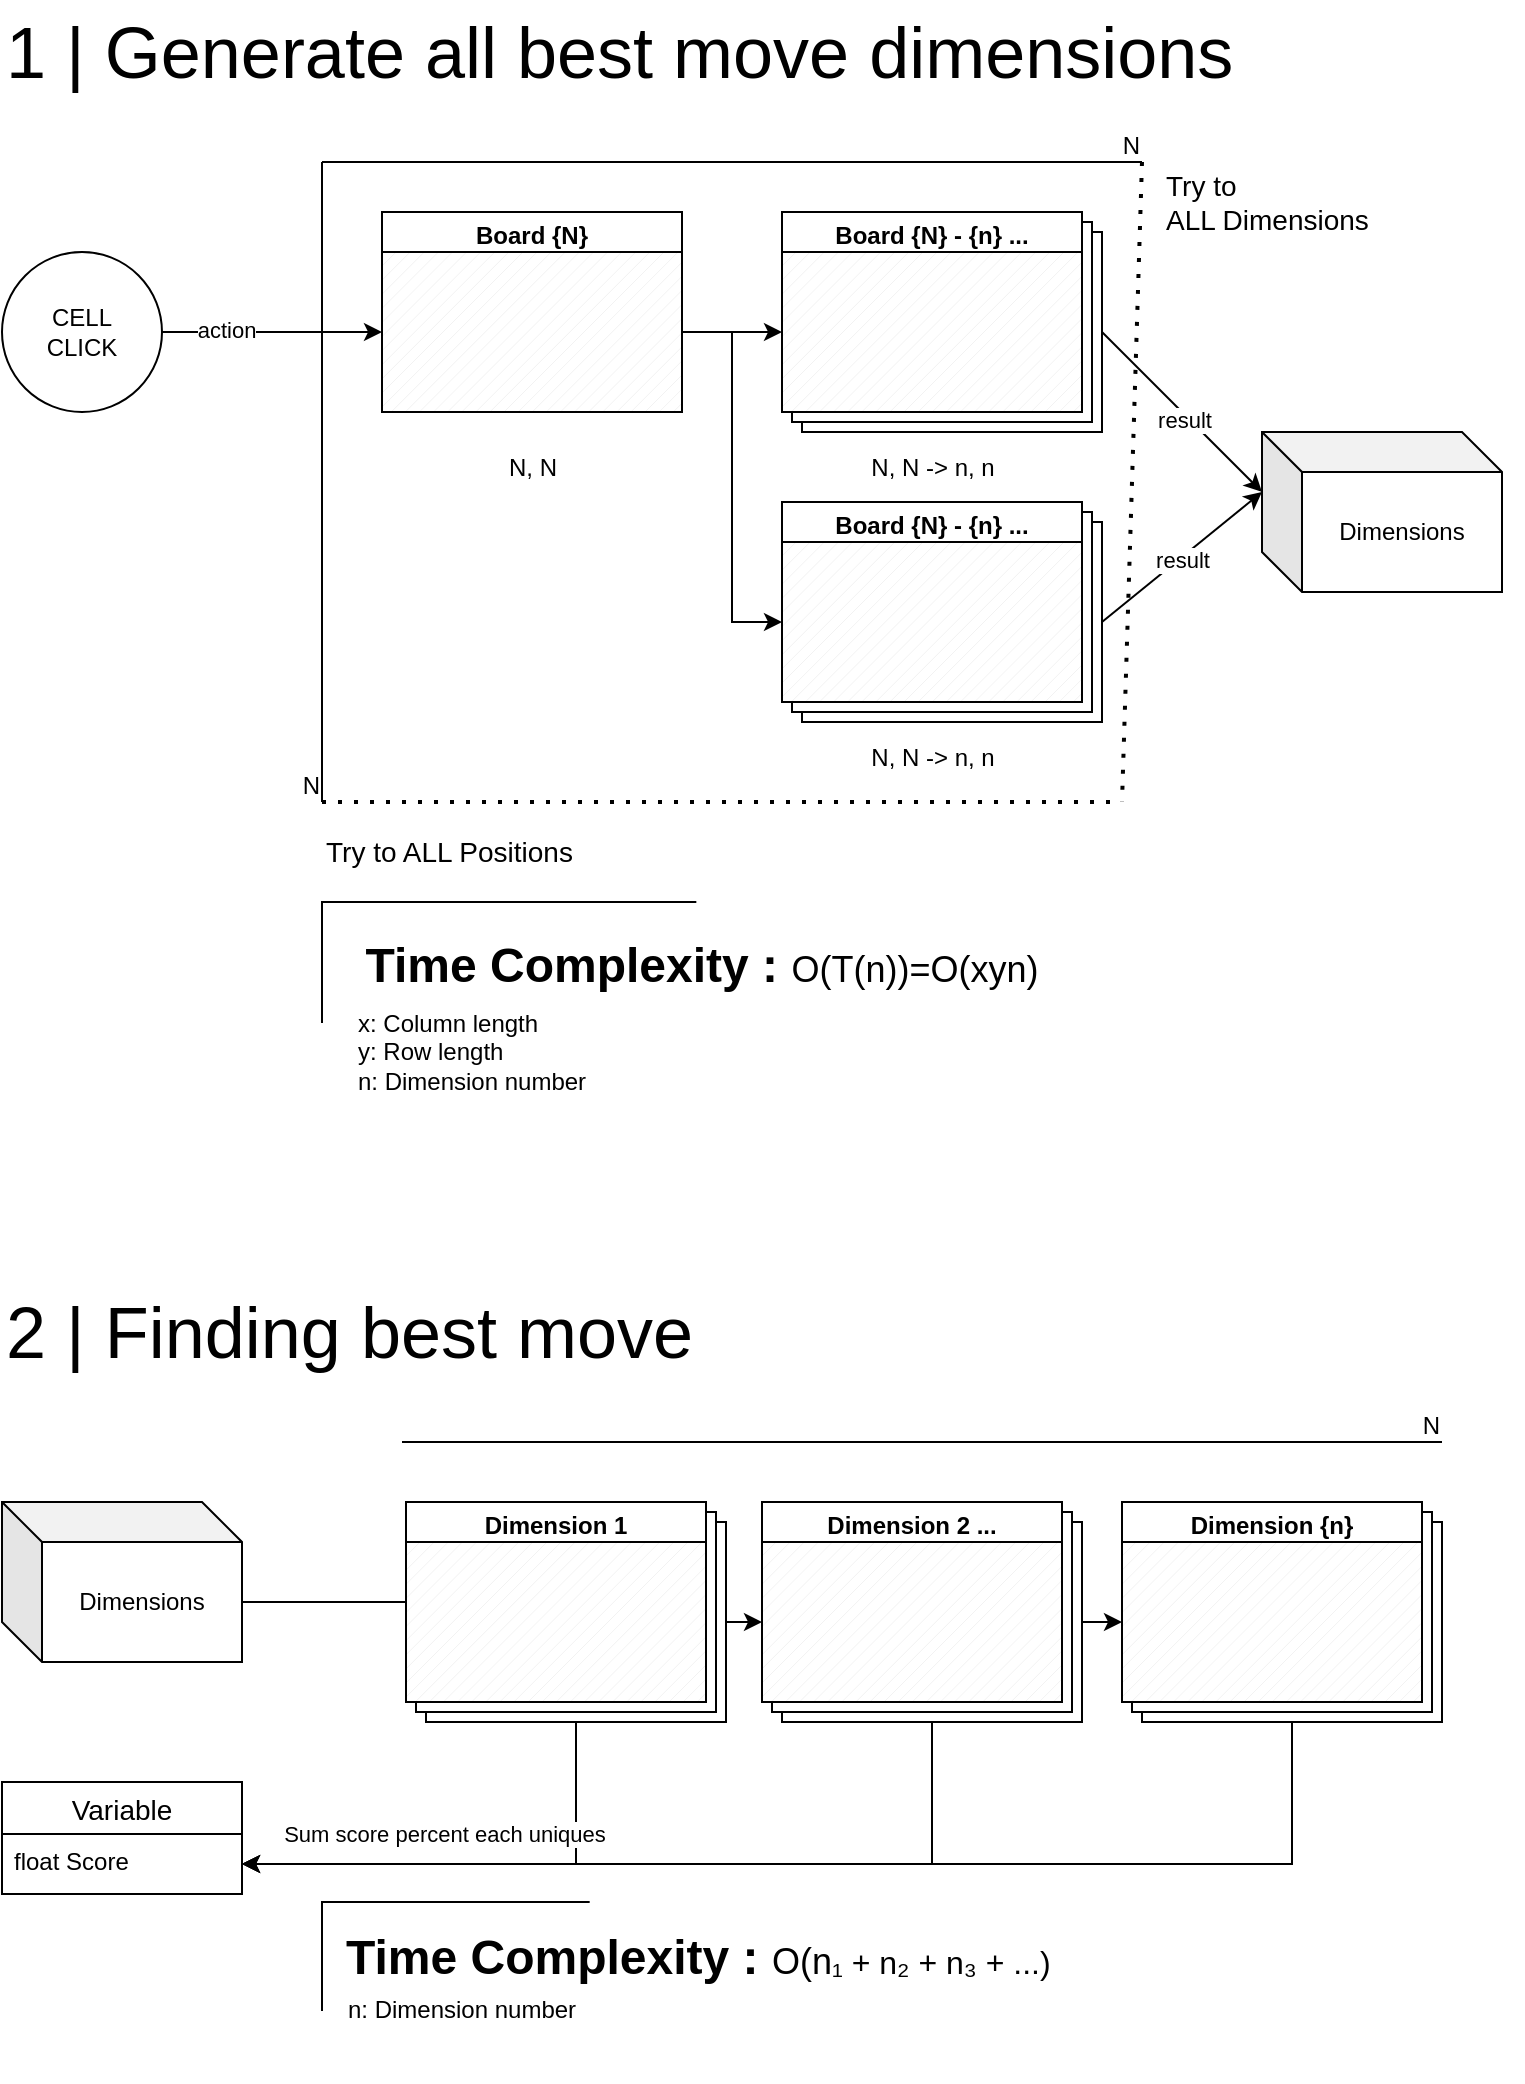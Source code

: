 <mxfile version="26.1.1">
  <diagram name="페이지-1" id="R0_Pb4F0egwYdNqpgsm1">
    <mxGraphModel dx="800" dy="649" grid="1" gridSize="10" guides="1" tooltips="1" connect="1" arrows="1" fold="1" page="1" pageScale="1" pageWidth="827" pageHeight="1169" math="0" shadow="0">
      <root>
        <mxCell id="0" />
        <mxCell id="1" parent="0" />
        <mxCell id="9k7y4AIrSqq0iL8WYdUw-8" value="" style="group" parent="1" vertex="1" connectable="0">
          <mxGeometry x="430" y="185" width="160" height="110" as="geometry" />
        </mxCell>
        <mxCell id="9k7y4AIrSqq0iL8WYdUw-6" value="" style="verticalLabelPosition=bottom;verticalAlign=top;html=1;shape=mxgraph.basic.layered_rect;dx=10;outlineConnect=0;whiteSpace=wrap;" parent="9k7y4AIrSqq0iL8WYdUw-8" vertex="1">
          <mxGeometry width="160" height="110" as="geometry" />
        </mxCell>
        <mxCell id="9k7y4AIrSqq0iL8WYdUw-1" value="Board {N} - {n} ..." style="swimlane;whiteSpace=wrap;html=1;" parent="9k7y4AIrSqq0iL8WYdUw-8" vertex="1">
          <mxGeometry width="150" height="100" as="geometry" />
        </mxCell>
        <mxCell id="9k7y4AIrSqq0iL8WYdUw-7" value="&lt;br&gt;N, N -&amp;gt; n, n" style="verticalLabelPosition=bottom;verticalAlign=top;html=1;shape=mxgraph.basic.patternFillRect;fillStyle=diag;step=5;fillStrokeWidth=0.2;fillStrokeColor=#dddddd;" parent="9k7y4AIrSqq0iL8WYdUw-1" vertex="1">
          <mxGeometry y="20" width="150" height="80" as="geometry" />
        </mxCell>
        <mxCell id="9k7y4AIrSqq0iL8WYdUw-10" value="CELL&lt;br&gt;CLICK" style="ellipse;whiteSpace=wrap;html=1;aspect=fixed;" parent="1" vertex="1">
          <mxGeometry x="40" y="205" width="80" height="80" as="geometry" />
        </mxCell>
        <mxCell id="9k7y4AIrSqq0iL8WYdUw-11" value="Board {N}" style="swimlane;whiteSpace=wrap;html=1;" parent="1" vertex="1">
          <mxGeometry x="230" y="185" width="150" height="100" as="geometry" />
        </mxCell>
        <mxCell id="9k7y4AIrSqq0iL8WYdUw-12" value="&lt;br&gt;N, N" style="verticalLabelPosition=bottom;verticalAlign=top;html=1;shape=mxgraph.basic.patternFillRect;fillStyle=diag;step=5;fillStrokeWidth=0.2;fillStrokeColor=#dddddd;" parent="9k7y4AIrSqq0iL8WYdUw-11" vertex="1">
          <mxGeometry y="20" width="150" height="80" as="geometry" />
        </mxCell>
        <mxCell id="9k7y4AIrSqq0iL8WYdUw-14" style="edgeStyle=orthogonalEdgeStyle;rounded=0;orthogonalLoop=1;jettySize=auto;html=1;exitX=1;exitY=0.5;exitDx=0;exitDy=0;exitPerimeter=0;entryX=0;entryY=0.5;entryDx=0;entryDy=0;entryPerimeter=0;" parent="1" source="9k7y4AIrSqq0iL8WYdUw-12" target="9k7y4AIrSqq0iL8WYdUw-7" edge="1">
          <mxGeometry relative="1" as="geometry" />
        </mxCell>
        <mxCell id="9k7y4AIrSqq0iL8WYdUw-15" value="" style="group" parent="1" vertex="1" connectable="0">
          <mxGeometry x="430" y="330" width="160" height="110" as="geometry" />
        </mxCell>
        <mxCell id="9k7y4AIrSqq0iL8WYdUw-16" value="" style="verticalLabelPosition=bottom;verticalAlign=top;html=1;shape=mxgraph.basic.layered_rect;dx=10;outlineConnect=0;whiteSpace=wrap;" parent="9k7y4AIrSqq0iL8WYdUw-15" vertex="1">
          <mxGeometry width="160" height="110" as="geometry" />
        </mxCell>
        <mxCell id="9k7y4AIrSqq0iL8WYdUw-17" value="Board {N} - {n} ..." style="swimlane;whiteSpace=wrap;html=1;" parent="9k7y4AIrSqq0iL8WYdUw-15" vertex="1">
          <mxGeometry width="150" height="100" as="geometry" />
        </mxCell>
        <mxCell id="9k7y4AIrSqq0iL8WYdUw-18" value="&lt;br&gt;N, N -&amp;gt; n, n" style="verticalLabelPosition=bottom;verticalAlign=top;html=1;shape=mxgraph.basic.patternFillRect;fillStyle=diag;step=5;fillStrokeWidth=0.2;fillStrokeColor=#dddddd;" parent="9k7y4AIrSqq0iL8WYdUw-17" vertex="1">
          <mxGeometry y="20" width="150" height="80" as="geometry" />
        </mxCell>
        <mxCell id="9k7y4AIrSqq0iL8WYdUw-19" style="edgeStyle=orthogonalEdgeStyle;rounded=0;orthogonalLoop=1;jettySize=auto;html=1;exitX=1;exitY=0.5;exitDx=0;exitDy=0;exitPerimeter=0;entryX=0;entryY=0.5;entryDx=0;entryDy=0;entryPerimeter=0;" parent="1" source="9k7y4AIrSqq0iL8WYdUw-12" target="9k7y4AIrSqq0iL8WYdUw-18" edge="1">
          <mxGeometry relative="1" as="geometry" />
        </mxCell>
        <mxCell id="9k7y4AIrSqq0iL8WYdUw-20" value="" style="endArrow=none;dashed=1;html=1;dashPattern=1 3;strokeWidth=2;rounded=0;" parent="1" edge="1">
          <mxGeometry width="50" height="50" relative="1" as="geometry">
            <mxPoint x="200" y="480" as="sourcePoint" />
            <mxPoint x="600" y="480" as="targetPoint" />
          </mxGeometry>
        </mxCell>
        <mxCell id="9k7y4AIrSqq0iL8WYdUw-21" value="&lt;font style=&quot;font-size: 14px;&quot;&gt;Try to ALL Positions&lt;/font&gt;" style="text;html=1;align=left;verticalAlign=middle;whiteSpace=wrap;rounded=0;" parent="1" vertex="1">
          <mxGeometry x="200" y="490" width="200" height="30" as="geometry" />
        </mxCell>
        <mxCell id="9k7y4AIrSqq0iL8WYdUw-22" value="" style="endArrow=none;html=1;rounded=0;" parent="1" edge="1">
          <mxGeometry relative="1" as="geometry">
            <mxPoint x="200" y="160" as="sourcePoint" />
            <mxPoint x="610" y="160" as="targetPoint" />
          </mxGeometry>
        </mxCell>
        <mxCell id="9k7y4AIrSqq0iL8WYdUw-23" value="N" style="resizable=0;html=1;whiteSpace=wrap;align=right;verticalAlign=bottom;" parent="9k7y4AIrSqq0iL8WYdUw-22" connectable="0" vertex="1">
          <mxGeometry x="1" relative="1" as="geometry" />
        </mxCell>
        <mxCell id="9k7y4AIrSqq0iL8WYdUw-24" value="" style="endArrow=none;html=1;rounded=0;" parent="1" edge="1">
          <mxGeometry relative="1" as="geometry">
            <mxPoint x="200" y="160" as="sourcePoint" />
            <mxPoint x="200" y="480" as="targetPoint" />
          </mxGeometry>
        </mxCell>
        <mxCell id="9k7y4AIrSqq0iL8WYdUw-25" value="N" style="resizable=0;html=1;whiteSpace=wrap;align=right;verticalAlign=bottom;" parent="9k7y4AIrSqq0iL8WYdUw-24" connectable="0" vertex="1">
          <mxGeometry x="1" relative="1" as="geometry" />
        </mxCell>
        <mxCell id="9k7y4AIrSqq0iL8WYdUw-26" value="&lt;font style=&quot;font-size: 14px;&quot;&gt;Try to &lt;br&gt;ALL Dimensions&lt;/font&gt;" style="text;html=1;align=left;verticalAlign=middle;whiteSpace=wrap;rounded=0;" parent="1" vertex="1">
          <mxGeometry x="620" y="160" width="110" height="40" as="geometry" />
        </mxCell>
        <mxCell id="9k7y4AIrSqq0iL8WYdUw-27" value="" style="endArrow=none;dashed=1;html=1;dashPattern=1 3;strokeWidth=2;rounded=0;" parent="1" edge="1">
          <mxGeometry width="50" height="50" relative="1" as="geometry">
            <mxPoint x="610" y="160" as="sourcePoint" />
            <mxPoint x="600" y="480" as="targetPoint" />
          </mxGeometry>
        </mxCell>
        <mxCell id="9k7y4AIrSqq0iL8WYdUw-30" style="edgeStyle=orthogonalEdgeStyle;rounded=0;orthogonalLoop=1;jettySize=auto;html=1;exitX=1;exitY=0.5;exitDx=0;exitDy=0;entryX=0;entryY=0.5;entryDx=0;entryDy=0;entryPerimeter=0;" parent="1" source="9k7y4AIrSqq0iL8WYdUw-10" target="9k7y4AIrSqq0iL8WYdUw-12" edge="1">
          <mxGeometry relative="1" as="geometry" />
        </mxCell>
        <mxCell id="9k7y4AIrSqq0iL8WYdUw-45" value="action" style="edgeLabel;html=1;align=center;verticalAlign=middle;resizable=0;points=[];" parent="9k7y4AIrSqq0iL8WYdUw-30" vertex="1" connectable="0">
          <mxGeometry x="-0.418" y="1" relative="1" as="geometry">
            <mxPoint as="offset" />
          </mxGeometry>
        </mxCell>
        <mxCell id="9k7y4AIrSqq0iL8WYdUw-36" value="&lt;font style=&quot;font-size: 36px; background-color: light-dark(transparent, rgb(255, 86, 35));&quot;&gt;1 | Generate all best move dimensions&lt;/font&gt;" style="text;html=1;align=left;verticalAlign=middle;whiteSpace=wrap;rounded=0;fillColor=light-dark(transparent,#000000);strokeColor=light-dark(transparent,#FF1616);" parent="1" vertex="1">
          <mxGeometry x="40" y="80" width="760" height="50" as="geometry" />
        </mxCell>
        <mxCell id="9k7y4AIrSqq0iL8WYdUw-37" value="&lt;font style=&quot;font-size: 36px; background-color: light-dark(transparent, rgb(255, 40, 7));&quot;&gt;2 | Finding best move&lt;/font&gt;" style="text;html=1;align=left;verticalAlign=middle;whiteSpace=wrap;rounded=0;fillColor=light-dark(transparent,#000000);strokeColor=light-dark(transparent,#FF0000);" parent="1" vertex="1">
          <mxGeometry x="40" y="720" width="760" height="50" as="geometry" />
        </mxCell>
        <mxCell id="9k7y4AIrSqq0iL8WYdUw-40" value="Dimensions" style="shape=cube;whiteSpace=wrap;html=1;boundedLbl=1;backgroundOutline=1;darkOpacity=0.05;darkOpacity2=0.1;" parent="1" vertex="1">
          <mxGeometry x="670" y="295" width="120" height="80" as="geometry" />
        </mxCell>
        <mxCell id="9k7y4AIrSqq0iL8WYdUw-41" value="" style="endArrow=classic;html=1;rounded=0;exitX=0;exitY=0;exitDx=160;exitDy=60;exitPerimeter=0;entryX=0;entryY=0;entryDx=0;entryDy=30;entryPerimeter=0;" parent="1" source="9k7y4AIrSqq0iL8WYdUw-6" target="9k7y4AIrSqq0iL8WYdUw-40" edge="1">
          <mxGeometry width="50" height="50" relative="1" as="geometry">
            <mxPoint x="680" y="470" as="sourcePoint" />
            <mxPoint x="730" y="420" as="targetPoint" />
          </mxGeometry>
        </mxCell>
        <mxCell id="9k7y4AIrSqq0iL8WYdUw-44" value="result" style="edgeLabel;html=1;align=center;verticalAlign=middle;resizable=0;points=[];" parent="9k7y4AIrSqq0iL8WYdUw-41" vertex="1" connectable="0">
          <mxGeometry x="0.062" y="-2" relative="1" as="geometry">
            <mxPoint as="offset" />
          </mxGeometry>
        </mxCell>
        <mxCell id="9k7y4AIrSqq0iL8WYdUw-42" value="" style="endArrow=classic;html=1;rounded=0;exitX=0;exitY=0;exitDx=160;exitDy=60;exitPerimeter=0;entryX=0;entryY=0;entryDx=0;entryDy=30;entryPerimeter=0;" parent="1" source="9k7y4AIrSqq0iL8WYdUw-16" target="9k7y4AIrSqq0iL8WYdUw-40" edge="1">
          <mxGeometry width="50" height="50" relative="1" as="geometry">
            <mxPoint x="630" y="375" as="sourcePoint" />
            <mxPoint x="704" y="451" as="targetPoint" />
          </mxGeometry>
        </mxCell>
        <mxCell id="9k7y4AIrSqq0iL8WYdUw-43" value="result" style="edgeLabel;html=1;align=center;verticalAlign=middle;resizable=0;points=[];" parent="9k7y4AIrSqq0iL8WYdUw-42" vertex="1" connectable="0">
          <mxGeometry x="-0.018" y="-1" relative="1" as="geometry">
            <mxPoint as="offset" />
          </mxGeometry>
        </mxCell>
        <mxCell id="9k7y4AIrSqq0iL8WYdUw-46" value="Dimensions" style="shape=cube;whiteSpace=wrap;html=1;boundedLbl=1;backgroundOutline=1;darkOpacity=0.05;darkOpacity2=0.1;" parent="1" vertex="1">
          <mxGeometry x="40" y="830" width="120" height="80" as="geometry" />
        </mxCell>
        <mxCell id="9k7y4AIrSqq0iL8WYdUw-50" value="" style="group" parent="1" vertex="1" connectable="0">
          <mxGeometry x="420" y="830" width="160" height="110" as="geometry" />
        </mxCell>
        <mxCell id="9k7y4AIrSqq0iL8WYdUw-51" value="" style="verticalLabelPosition=bottom;verticalAlign=top;html=1;shape=mxgraph.basic.layered_rect;dx=10;outlineConnect=0;whiteSpace=wrap;" parent="9k7y4AIrSqq0iL8WYdUw-50" vertex="1">
          <mxGeometry width="160" height="110" as="geometry" />
        </mxCell>
        <mxCell id="9k7y4AIrSqq0iL8WYdUw-52" value="Dimension 2 ..." style="swimlane;whiteSpace=wrap;html=1;" parent="9k7y4AIrSqq0iL8WYdUw-50" vertex="1">
          <mxGeometry width="150" height="100" as="geometry" />
        </mxCell>
        <mxCell id="9k7y4AIrSqq0iL8WYdUw-53" value="" style="verticalLabelPosition=bottom;verticalAlign=top;html=1;shape=mxgraph.basic.patternFillRect;fillStyle=diag;step=5;fillStrokeWidth=0.2;fillStrokeColor=#dddddd;" parent="9k7y4AIrSqq0iL8WYdUw-52" vertex="1">
          <mxGeometry y="20" width="150" height="80" as="geometry" />
        </mxCell>
        <mxCell id="9k7y4AIrSqq0iL8WYdUw-55" style="edgeStyle=orthogonalEdgeStyle;rounded=0;orthogonalLoop=1;jettySize=auto;html=1;exitX=0;exitY=0;exitDx=120;exitDy=50;exitPerimeter=0;entryX=0;entryY=0.5;entryDx=0;entryDy=0;entryPerimeter=0;" parent="1" source="9k7y4AIrSqq0iL8WYdUw-46" target="9k7y4AIrSqq0iL8WYdUw-53" edge="1">
          <mxGeometry relative="1" as="geometry" />
        </mxCell>
        <mxCell id="9k7y4AIrSqq0iL8WYdUw-56" value="" style="group" parent="1" vertex="1" connectable="0">
          <mxGeometry x="242" y="830" width="160" height="110" as="geometry" />
        </mxCell>
        <mxCell id="9k7y4AIrSqq0iL8WYdUw-57" value="" style="verticalLabelPosition=bottom;verticalAlign=top;html=1;shape=mxgraph.basic.layered_rect;dx=10;outlineConnect=0;whiteSpace=wrap;" parent="9k7y4AIrSqq0iL8WYdUw-56" vertex="1">
          <mxGeometry width="160" height="110" as="geometry" />
        </mxCell>
        <mxCell id="9k7y4AIrSqq0iL8WYdUw-58" value="Dimension 1" style="swimlane;whiteSpace=wrap;html=1;" parent="9k7y4AIrSqq0iL8WYdUw-56" vertex="1">
          <mxGeometry width="150" height="100" as="geometry" />
        </mxCell>
        <mxCell id="9k7y4AIrSqq0iL8WYdUw-59" value="" style="verticalLabelPosition=bottom;verticalAlign=top;html=1;shape=mxgraph.basic.patternFillRect;fillStyle=diag;step=5;fillStrokeWidth=0.2;fillStrokeColor=#dddddd;" parent="9k7y4AIrSqq0iL8WYdUw-58" vertex="1">
          <mxGeometry y="20" width="150" height="80" as="geometry" />
        </mxCell>
        <mxCell id="9k7y4AIrSqq0iL8WYdUw-60" value="" style="group" parent="1" vertex="1" connectable="0">
          <mxGeometry x="600" y="830" width="160" height="110" as="geometry" />
        </mxCell>
        <mxCell id="9k7y4AIrSqq0iL8WYdUw-61" value="" style="verticalLabelPosition=bottom;verticalAlign=top;html=1;shape=mxgraph.basic.layered_rect;dx=10;outlineConnect=0;whiteSpace=wrap;" parent="9k7y4AIrSqq0iL8WYdUw-60" vertex="1">
          <mxGeometry width="160" height="110" as="geometry" />
        </mxCell>
        <mxCell id="9k7y4AIrSqq0iL8WYdUw-62" value="Dimension {n}" style="swimlane;whiteSpace=wrap;html=1;" parent="9k7y4AIrSqq0iL8WYdUw-60" vertex="1">
          <mxGeometry width="150" height="100" as="geometry" />
        </mxCell>
        <mxCell id="9k7y4AIrSqq0iL8WYdUw-63" value="" style="verticalLabelPosition=bottom;verticalAlign=top;html=1;shape=mxgraph.basic.patternFillRect;fillStyle=diag;step=5;fillStrokeWidth=0.2;fillStrokeColor=#dddddd;" parent="9k7y4AIrSqq0iL8WYdUw-62" vertex="1">
          <mxGeometry y="20" width="150" height="80" as="geometry" />
        </mxCell>
        <mxCell id="9k7y4AIrSqq0iL8WYdUw-64" style="edgeStyle=orthogonalEdgeStyle;rounded=0;orthogonalLoop=1;jettySize=auto;html=1;exitX=0;exitY=0;exitDx=160;exitDy=60;exitPerimeter=0;entryX=0;entryY=0.5;entryDx=0;entryDy=0;entryPerimeter=0;" parent="1" source="9k7y4AIrSqq0iL8WYdUw-51" target="9k7y4AIrSqq0iL8WYdUw-63" edge="1">
          <mxGeometry relative="1" as="geometry" />
        </mxCell>
        <mxCell id="9k7y4AIrSqq0iL8WYdUw-66" value="Variable" style="swimlane;fontStyle=0;childLayout=stackLayout;horizontal=1;startSize=26;horizontalStack=0;resizeParent=1;resizeParentMax=0;resizeLast=0;collapsible=1;marginBottom=0;align=center;fontSize=14;" parent="1" vertex="1">
          <mxGeometry x="40" y="970" width="120" height="56" as="geometry" />
        </mxCell>
        <mxCell id="9k7y4AIrSqq0iL8WYdUw-67" value="float Score" style="text;strokeColor=none;fillColor=none;spacingLeft=4;spacingRight=4;overflow=hidden;rotatable=0;points=[[0,0.5],[1,0.5]];portConstraint=eastwest;fontSize=12;whiteSpace=wrap;html=1;" parent="9k7y4AIrSqq0iL8WYdUw-66" vertex="1">
          <mxGeometry y="26" width="120" height="30" as="geometry" />
        </mxCell>
        <mxCell id="9k7y4AIrSqq0iL8WYdUw-74" value="" style="group" parent="1" vertex="1" connectable="0">
          <mxGeometry x="200" y="530" width="560" height="100" as="geometry" />
        </mxCell>
        <mxCell id="9k7y4AIrSqq0iL8WYdUw-33" value="&lt;h1 style=&quot;margin-top: 0px;&quot;&gt;&lt;font face=&quot;Arial, sans-serif&quot;&gt;Time Complexity :&amp;nbsp;&lt;/font&gt;&lt;span style=&quot;background-color: transparent; color: light-dark(rgb(0, 0, 0), rgb(255, 255, 255)); font-weight: normal;&quot;&gt;&lt;font style=&quot;font-size: 18px;&quot;&gt;O(T(n))=O(xyn)&lt;/font&gt;&lt;/span&gt;&lt;font face=&quot;Arial, sans-serif&quot;&gt;&lt;br&gt;&lt;/font&gt;&lt;/h1&gt;" style="text;html=1;align=center;verticalAlign=middle;whiteSpace=wrap;rounded=0;" parent="9k7y4AIrSqq0iL8WYdUw-74" vertex="1">
          <mxGeometry width="380" height="80" as="geometry" />
        </mxCell>
        <mxCell id="9k7y4AIrSqq0iL8WYdUw-34" value="" style="shape=partialRectangle;whiteSpace=wrap;html=1;bottom=0;right=0;fillColor=none;" parent="9k7y4AIrSqq0iL8WYdUw-74" vertex="1">
          <mxGeometry width="186.667" height="60" as="geometry" />
        </mxCell>
        <mxCell id="9k7y4AIrSqq0iL8WYdUw-35" value="x: Column length&lt;br&gt;y: Row length&lt;br&gt;n: Dimension number" style="text;html=1;align=left;verticalAlign=middle;whiteSpace=wrap;rounded=0;" parent="9k7y4AIrSqq0iL8WYdUw-74" vertex="1">
          <mxGeometry x="15.556" y="50" width="544.444" height="50" as="geometry" />
        </mxCell>
        <mxCell id="9k7y4AIrSqq0iL8WYdUw-75" value="" style="group" parent="1" vertex="1" connectable="0">
          <mxGeometry x="200" y="1030" width="400" height="90" as="geometry" />
        </mxCell>
        <mxCell id="9k7y4AIrSqq0iL8WYdUw-71" value="&lt;h1 style=&quot;margin-top: 0px;&quot;&gt;&lt;font face=&quot;Arial, sans-serif&quot;&gt;Time Complexity : &lt;span style=&quot;font-weight: normal;&quot;&gt;&lt;font style=&quot;font-size: 18px;&quot;&gt;O(n&lt;/font&gt;&lt;/span&gt;&lt;/font&gt;&lt;span style=&quot;font-weight: normal;&quot;&gt;&lt;font size=&quot;3&quot;&gt;₁&lt;font face=&quot;Arial, sans-serif&quot;&gt;&amp;nbsp;+ n&lt;/font&gt;₂&lt;font face=&quot;Arial, sans-serif&quot;&gt;&amp;nbsp;+ n&lt;/font&gt;₃&lt;/font&gt;&lt;/span&gt;&lt;font face=&quot;Arial, sans-serif&quot;&gt;&lt;span style=&quot;font-weight: normal;&quot;&gt;&lt;font size=&quot;3&quot;&gt;&amp;nbsp;+ ...)&lt;/font&gt;&lt;/span&gt;&amp;nbsp;&lt;/font&gt;&lt;/h1&gt;" style="text;html=1;align=center;verticalAlign=middle;whiteSpace=wrap;rounded=0;" parent="9k7y4AIrSqq0iL8WYdUw-75" vertex="1">
          <mxGeometry width="383.333" height="72" as="geometry" />
        </mxCell>
        <mxCell id="9k7y4AIrSqq0iL8WYdUw-72" value="" style="shape=partialRectangle;whiteSpace=wrap;html=1;bottom=0;right=0;fillColor=none;" parent="9k7y4AIrSqq0iL8WYdUw-75" vertex="1">
          <mxGeometry width="133.333" height="54.0" as="geometry" />
        </mxCell>
        <mxCell id="9k7y4AIrSqq0iL8WYdUw-73" value="n: Dimension number" style="text;html=1;align=left;verticalAlign=middle;whiteSpace=wrap;rounded=0;" parent="9k7y4AIrSqq0iL8WYdUw-75" vertex="1">
          <mxGeometry x="11.115" y="45" width="388.885" height="18" as="geometry" />
        </mxCell>
        <mxCell id="9k7y4AIrSqq0iL8WYdUw-76" style="edgeStyle=orthogonalEdgeStyle;rounded=0;orthogonalLoop=1;jettySize=auto;html=1;exitX=0;exitY=0;exitDx=85;exitDy=110;exitPerimeter=0;entryX=1;entryY=0.5;entryDx=0;entryDy=0;" parent="1" source="9k7y4AIrSqq0iL8WYdUw-57" target="9k7y4AIrSqq0iL8WYdUw-67" edge="1">
          <mxGeometry relative="1" as="geometry" />
        </mxCell>
        <mxCell id="9k7y4AIrSqq0iL8WYdUw-77" style="edgeStyle=orthogonalEdgeStyle;rounded=0;orthogonalLoop=1;jettySize=auto;html=1;exitX=0;exitY=0;exitDx=85;exitDy=110;exitPerimeter=0;entryX=1;entryY=0.5;entryDx=0;entryDy=0;" parent="1" source="9k7y4AIrSqq0iL8WYdUw-51" target="9k7y4AIrSqq0iL8WYdUw-67" edge="1">
          <mxGeometry relative="1" as="geometry" />
        </mxCell>
        <mxCell id="9k7y4AIrSqq0iL8WYdUw-78" style="edgeStyle=orthogonalEdgeStyle;rounded=0;orthogonalLoop=1;jettySize=auto;html=1;exitX=0;exitY=0;exitDx=85;exitDy=110;exitPerimeter=0;entryX=1;entryY=0.5;entryDx=0;entryDy=0;" parent="1" source="9k7y4AIrSqq0iL8WYdUw-61" target="9k7y4AIrSqq0iL8WYdUw-67" edge="1">
          <mxGeometry relative="1" as="geometry" />
        </mxCell>
        <mxCell id="9k7y4AIrSqq0iL8WYdUw-79" value="Sum score percent each uniques" style="edgeLabel;html=1;align=center;verticalAlign=middle;resizable=0;points=[];" parent="9k7y4AIrSqq0iL8WYdUw-78" vertex="1" connectable="0">
          <mxGeometry x="0.781" y="-5" relative="1" as="geometry">
            <mxPoint x="35" y="-10" as="offset" />
          </mxGeometry>
        </mxCell>
        <mxCell id="9k7y4AIrSqq0iL8WYdUw-81" value="" style="endArrow=none;html=1;rounded=0;" parent="1" edge="1">
          <mxGeometry relative="1" as="geometry">
            <mxPoint x="240" y="800" as="sourcePoint" />
            <mxPoint x="760" y="800" as="targetPoint" />
          </mxGeometry>
        </mxCell>
        <mxCell id="9k7y4AIrSqq0iL8WYdUw-82" value="N" style="resizable=0;html=1;whiteSpace=wrap;align=right;verticalAlign=bottom;" parent="9k7y4AIrSqq0iL8WYdUw-81" connectable="0" vertex="1">
          <mxGeometry x="1" relative="1" as="geometry" />
        </mxCell>
      </root>
    </mxGraphModel>
  </diagram>
</mxfile>
